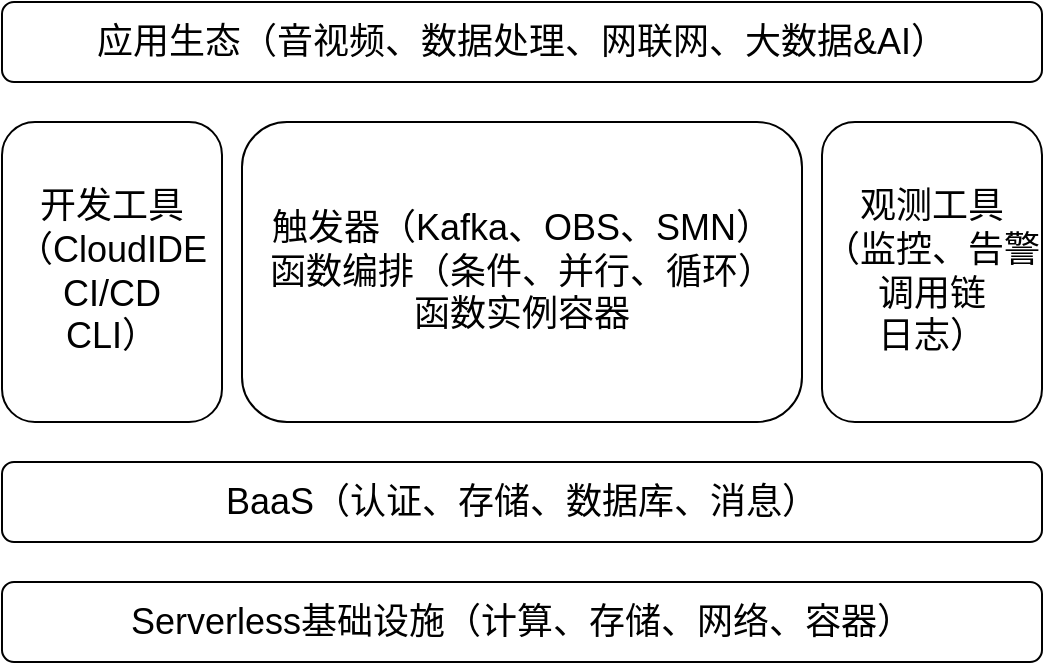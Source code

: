<mxfile version="20.6.0" type="github">
  <diagram id="cJB-pesZZZyS8Z_uJIqx" name="第 1 页">
    <mxGraphModel dx="1278" dy="613" grid="1" gridSize="10" guides="1" tooltips="1" connect="1" arrows="1" fold="1" page="1" pageScale="1" pageWidth="827" pageHeight="1169" math="0" shadow="0">
      <root>
        <mxCell id="0" />
        <mxCell id="1" parent="0" />
        <mxCell id="SmLxjUmOwr0ocnpK5vvd-4" value="Serverless基础设施（计算、存储、网络、容器）" style="rounded=1;whiteSpace=wrap;html=1;fontSize=18;" vertex="1" parent="1">
          <mxGeometry x="240" y="520" width="520" height="40" as="geometry" />
        </mxCell>
        <mxCell id="SmLxjUmOwr0ocnpK5vvd-5" value="BaaS（认证、存储、数据库、消息）" style="rounded=1;whiteSpace=wrap;html=1;fontSize=18;" vertex="1" parent="1">
          <mxGeometry x="240" y="460" width="520" height="40" as="geometry" />
        </mxCell>
        <mxCell id="SmLxjUmOwr0ocnpK5vvd-6" value="开发工具&lt;br&gt;（CloudIDE&lt;br&gt;CI/CD&lt;br&gt;CLI）" style="rounded=1;whiteSpace=wrap;html=1;fontSize=18;" vertex="1" parent="1">
          <mxGeometry x="240" y="290" width="110" height="150" as="geometry" />
        </mxCell>
        <mxCell id="SmLxjUmOwr0ocnpK5vvd-8" value="观测工具&lt;br&gt;（监控、告警&lt;br&gt;调用链&lt;br&gt;日志）" style="rounded=1;whiteSpace=wrap;html=1;fontSize=18;" vertex="1" parent="1">
          <mxGeometry x="650" y="290" width="110" height="150" as="geometry" />
        </mxCell>
        <mxCell id="SmLxjUmOwr0ocnpK5vvd-9" value="触发器（Kafka、OBS、SMN）&lt;br&gt;函数编排（条件、并行、循环）&lt;br&gt;函数实例容器" style="rounded=1;whiteSpace=wrap;html=1;fontSize=18;" vertex="1" parent="1">
          <mxGeometry x="360" y="290" width="280" height="150" as="geometry" />
        </mxCell>
        <mxCell id="SmLxjUmOwr0ocnpK5vvd-10" value="应用生态（音视频、数据处理、网联网、大数据&amp;amp;AI）" style="rounded=1;whiteSpace=wrap;html=1;fontSize=18;" vertex="1" parent="1">
          <mxGeometry x="240" y="230" width="520" height="40" as="geometry" />
        </mxCell>
      </root>
    </mxGraphModel>
  </diagram>
</mxfile>
